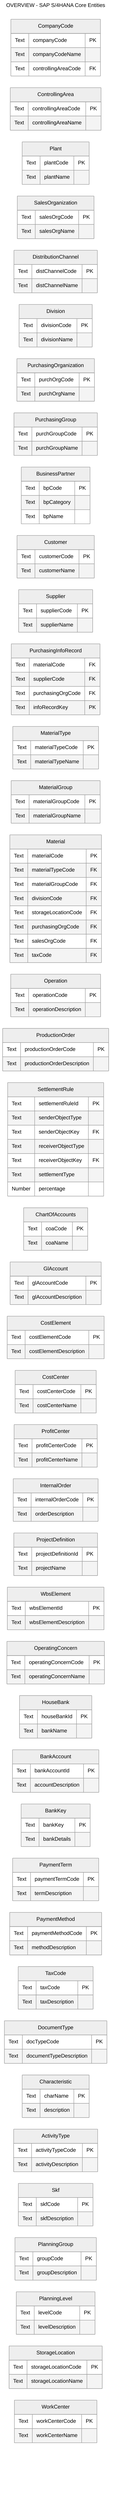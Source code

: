 ---
title: OVERVIEW - SAP S/4HANA Core Entities
config:
  theme: neutral
  layout: elk
---
erDiagram
    direction lr

  %% --- Company Structure (FI/CO Foundation) ---
  CompanyCode {
      Text companyCode PK
      Text companyCodeName
      Text controllingAreaCode FK
  }
  
  ControllingArea {
      Text controllingAreaCode PK
      Text controllingAreaName
  }
  Plant {
      Text plantCode PK
      Text plantName
  }
  SalesOrganization {
      Text salesOrgCode PK
      Text salesOrgName
  }
  DistributionChannel {
      Text distChannelCode PK
      Text distChannelName
  }
  Division {
      Text divisionCode PK
      Text divisionName
  }
  PurchasingOrganization {
      Text purchOrgCode PK
      Text purchOrgName
  }
  PurchasingGroup {
      Text purchGroupCode PK
      Text purchGroupName
  }

  BusinessPartner {
      Text bpCode PK
      Text bpCategory
      Text bpName
  }
  Customer {
      Text customerCode PK
      Text customerName
  }
  Supplier {
      Text supplierCode PK
      Text supplierName
  }

  PurchasingInfoRecord {
      Text materialCode FK
      Text supplierCode FK
      Text purchasingOrgCode FK
      Text infoRecordKey PK
  }

  MaterialType {
    Text materialTypeCode PK
    Text materialTypeName 
  }
  MaterialGroup {
    Text materialGroupCode PK
    Text materialGroupName 
  }
  Material {
      Text materialCode PK
      Text materialTypeCode FK
      Text materialGroupCode FK
      Text divisionCode FK
      Text storageLocationCode FK
      Text purchasingOrgCode FK
      Text salesOrgCode FK
      Text taxCode FK
  }
  Operation {
    Text operationCode PK
    Text operationDescription
  }


  ProductionOrder {
    Text productionOrderCode PK
    Text productionOrderDescription
  }

  SettlementRule {
    Text settlementRuleId PK
    Text senderObjectType
    Text senderObjectKey FK
    Text receiverObjectType
    Text receiverObjectKey FK
    Text settlementType
    Number percentage
  }

  ChartOfAccounts {
      Text coaCode PK
      Text coaName
  }
  GlAccount {
      Text glAccountCode PK
      Text glAccountDescription
  }
  CostElement {
      Text costElementCode PK
      Text costElementDescription
  }
  CostCenter {
      Text costCenterCode PK
      Text costCenterName
  }
  ProfitCenter {
      Text profitCenterCode PK
      Text profitCenterName
  }
  InternalOrder {
      Text internalOrderCode PK
      Text orderDescription
  }
  ProjectDefinition {
      Text projectDefinitionId PK
      Text projectName
  }
  WbsElement {
      Text wbsElementId PK
      Text wbsElementDescription
  }
  OperatingConcern {
      Text operatingConcernCode PK
      Text operatingConcernName
  }

  HouseBank {
      Text houseBankId PK
      Text bankName
  }
  BankAccount {
      Text bankAccountId PK
      Text accountDescription
  }
  BankKey {
      Text bankKey PK
      Text bankDetails
  }
  PaymentTerm {
      Text paymentTermCode PK
      Text termDescription
  }
  PaymentMethod {
      Text paymentMethodCode PK
      Text methodDescription
  }

  TaxCode {
      Text taxCode PK
      Text taxDescription
  }
  DocumentType {
      Text docTypeCode PK
      Text documentTypeDescription
  }


  Characteristic {
      Text charName PK
      Text description
  }
  ActivityType {
      Text activityTypeCode PK
      Text activityDescription
  }
  Skf {
      Text skfCode PK
      Text skfDescription
  }
  PlanningGroup {
      Text groupCode PK
      Text groupDescription
  }
  PlanningLevel {
      Text levelCode PK
      Text levelDescription
  }
  StorageLocation {
      Text storageLocationCode PK
      Text storageLocationName
  }
  WorkCenter {
      Text workCenterCode PK
      Text workCenterName
  }